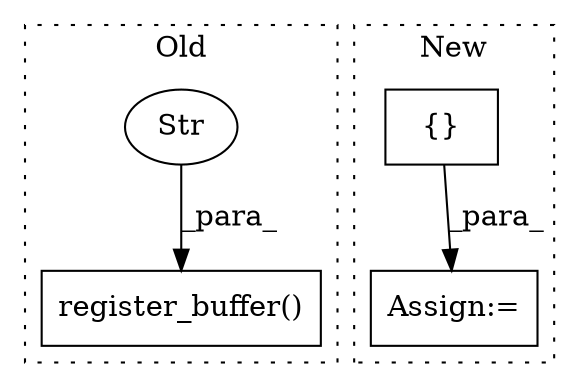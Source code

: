 digraph G {
subgraph cluster0 {
1 [label="register_buffer()" a="75" s="3913,3962" l="21,19" shape="box"];
3 [label="Str" a="66" s="3934" l="14" shape="ellipse"];
label = "Old";
style="dotted";
}
subgraph cluster1 {
2 [label="{}" a="59" s="4029,4053" l="1,0" shape="box"];
4 [label="Assign:=" a="68" s="4144" l="3" shape="box"];
label = "New";
style="dotted";
}
2 -> 4 [label="_para_"];
3 -> 1 [label="_para_"];
}